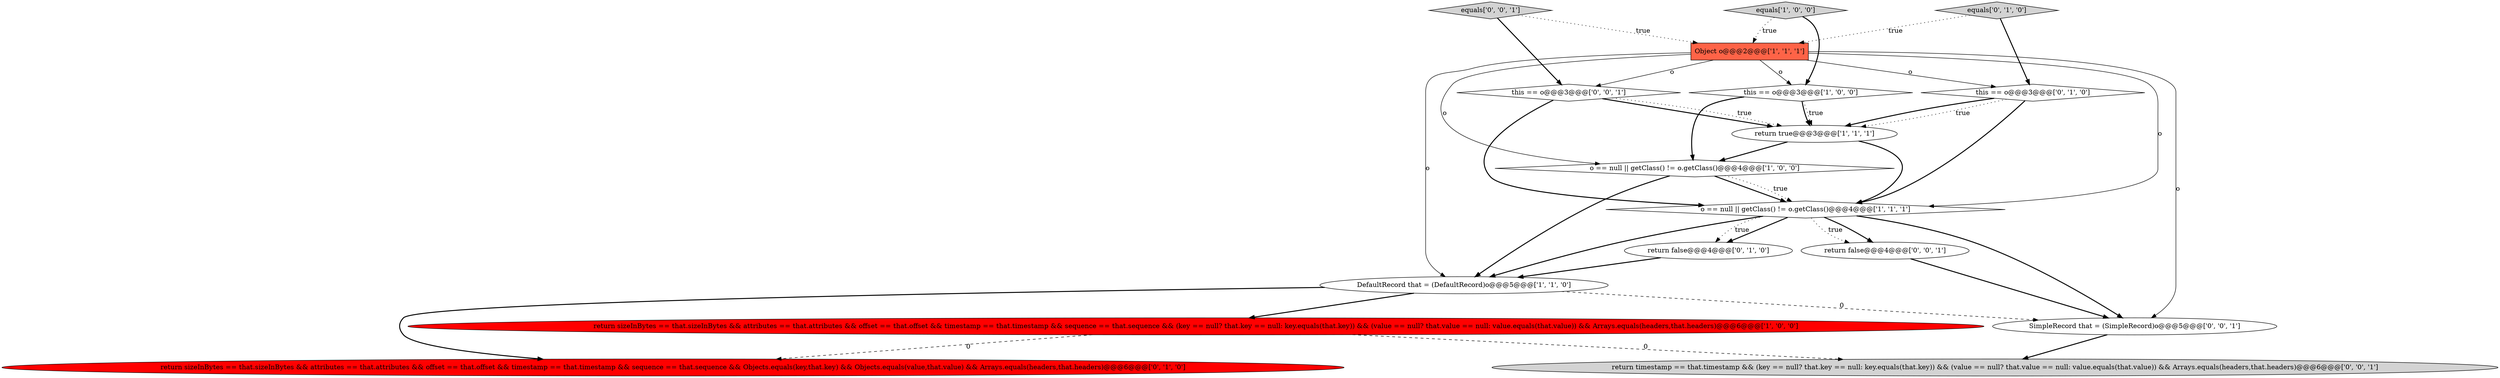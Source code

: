 digraph {
13 [style = filled, label = "return false@@@4@@@['0', '0', '1']", fillcolor = white, shape = ellipse image = "AAA0AAABBB3BBB"];
4 [style = filled, label = "return sizeInBytes == that.sizeInBytes && attributes == that.attributes && offset == that.offset && timestamp == that.timestamp && sequence == that.sequence && (key == null? that.key == null: key.equals(that.key)) && (value == null? that.value == null: value.equals(that.value)) && Arrays.equals(headers,that.headers)@@@6@@@['1', '0', '0']", fillcolor = red, shape = ellipse image = "AAA1AAABBB1BBB"];
12 [style = filled, label = "return timestamp == that.timestamp && (key == null? that.key == null: key.equals(that.key)) && (value == null? that.value == null: value.equals(that.value)) && Arrays.equals(headers,that.headers)@@@6@@@['0', '0', '1']", fillcolor = lightgray, shape = ellipse image = "AAA0AAABBB3BBB"];
3 [style = filled, label = "Object o@@@2@@@['1', '1', '1']", fillcolor = tomato, shape = box image = "AAA0AAABBB1BBB"];
6 [style = filled, label = "return true@@@3@@@['1', '1', '1']", fillcolor = white, shape = ellipse image = "AAA0AAABBB1BBB"];
7 [style = filled, label = "o == null || getClass() != o.getClass()@@@4@@@['1', '1', '1']", fillcolor = white, shape = diamond image = "AAA0AAABBB1BBB"];
9 [style = filled, label = "this == o@@@3@@@['0', '1', '0']", fillcolor = white, shape = diamond image = "AAA0AAABBB2BBB"];
14 [style = filled, label = "SimpleRecord that = (SimpleRecord)o@@@5@@@['0', '0', '1']", fillcolor = white, shape = ellipse image = "AAA0AAABBB3BBB"];
8 [style = filled, label = "equals['0', '1', '0']", fillcolor = lightgray, shape = diamond image = "AAA0AAABBB2BBB"];
2 [style = filled, label = "equals['1', '0', '0']", fillcolor = lightgray, shape = diamond image = "AAA0AAABBB1BBB"];
15 [style = filled, label = "equals['0', '0', '1']", fillcolor = lightgray, shape = diamond image = "AAA0AAABBB3BBB"];
1 [style = filled, label = "DefaultRecord that = (DefaultRecord)o@@@5@@@['1', '1', '0']", fillcolor = white, shape = ellipse image = "AAA0AAABBB1BBB"];
11 [style = filled, label = "return false@@@4@@@['0', '1', '0']", fillcolor = white, shape = ellipse image = "AAA0AAABBB2BBB"];
10 [style = filled, label = "return sizeInBytes == that.sizeInBytes && attributes == that.attributes && offset == that.offset && timestamp == that.timestamp && sequence == that.sequence && Objects.equals(key,that.key) && Objects.equals(value,that.value) && Arrays.equals(headers,that.headers)@@@6@@@['0', '1', '0']", fillcolor = red, shape = ellipse image = "AAA1AAABBB2BBB"];
5 [style = filled, label = "this == o@@@3@@@['1', '0', '0']", fillcolor = white, shape = diamond image = "AAA0AAABBB1BBB"];
16 [style = filled, label = "this == o@@@3@@@['0', '0', '1']", fillcolor = white, shape = diamond image = "AAA0AAABBB3BBB"];
0 [style = filled, label = "o == null || getClass() != o.getClass()@@@4@@@['1', '0', '0']", fillcolor = white, shape = diamond image = "AAA0AAABBB1BBB"];
2->3 [style = dotted, label="true"];
7->13 [style = bold, label=""];
1->4 [style = bold, label=""];
7->11 [style = bold, label=""];
7->1 [style = bold, label=""];
1->14 [style = dashed, label="0"];
11->1 [style = bold, label=""];
3->0 [style = solid, label="o"];
7->13 [style = dotted, label="true"];
16->6 [style = bold, label=""];
16->7 [style = bold, label=""];
5->6 [style = dotted, label="true"];
3->14 [style = solid, label="o"];
6->0 [style = bold, label=""];
9->7 [style = bold, label=""];
9->6 [style = dotted, label="true"];
15->16 [style = bold, label=""];
8->3 [style = dotted, label="true"];
3->7 [style = solid, label="o"];
3->1 [style = solid, label="o"];
9->6 [style = bold, label=""];
4->12 [style = dashed, label="0"];
0->7 [style = bold, label=""];
7->14 [style = bold, label=""];
15->3 [style = dotted, label="true"];
7->11 [style = dotted, label="true"];
5->6 [style = bold, label=""];
5->0 [style = bold, label=""];
3->9 [style = solid, label="o"];
0->1 [style = bold, label=""];
14->12 [style = bold, label=""];
8->9 [style = bold, label=""];
0->7 [style = dotted, label="true"];
6->7 [style = bold, label=""];
4->10 [style = dashed, label="0"];
1->10 [style = bold, label=""];
3->5 [style = solid, label="o"];
13->14 [style = bold, label=""];
3->16 [style = solid, label="o"];
16->6 [style = dotted, label="true"];
2->5 [style = bold, label=""];
}
